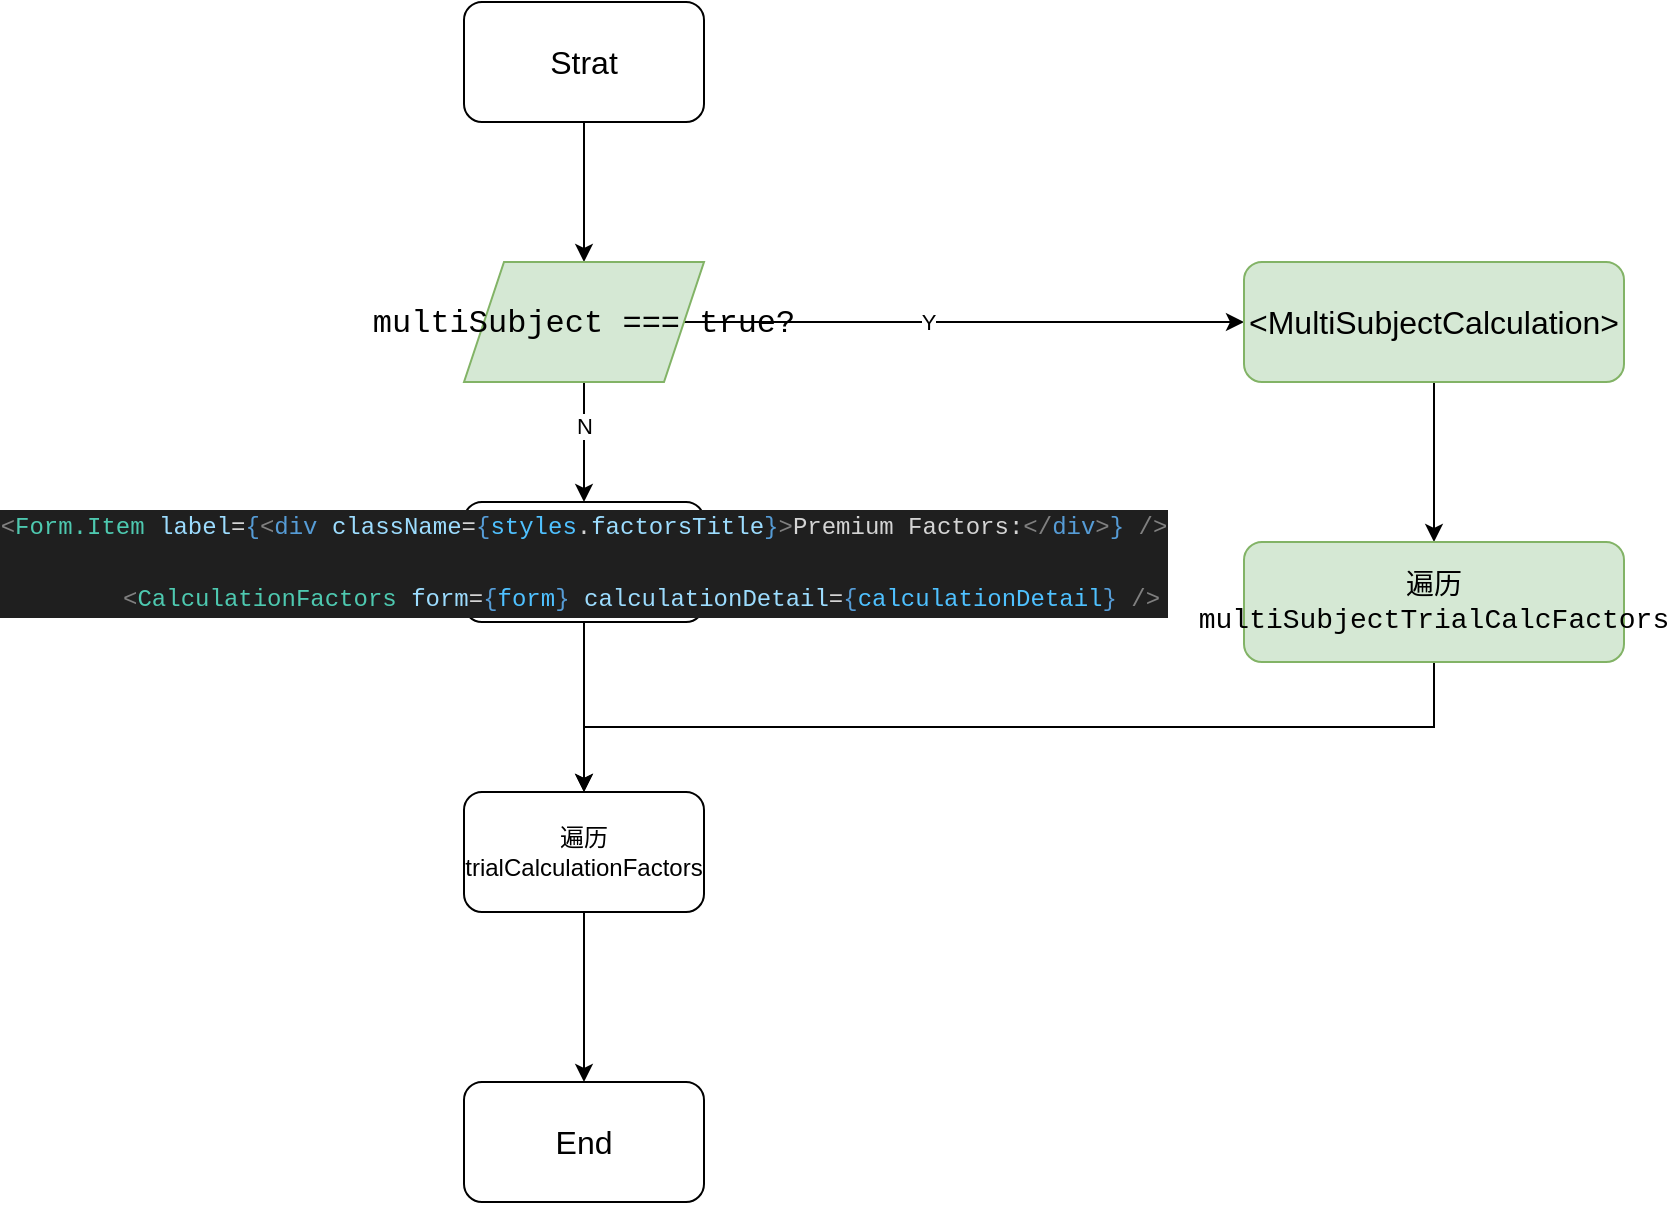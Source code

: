 <mxfile version="25.0.3">
  <diagram name="Page-1" id="FtTGXNtZOGxSPJ5oTYqy">
    <mxGraphModel dx="2069" dy="819" grid="1" gridSize="10" guides="1" tooltips="1" connect="1" arrows="1" fold="1" page="1" pageScale="1" pageWidth="827" pageHeight="1169" math="0" shadow="0">
      <root>
        <mxCell id="0" />
        <mxCell id="1" parent="0" />
        <mxCell id="JIvI2XGANF61RlIR17x4-4" style="edgeStyle=orthogonalEdgeStyle;rounded=0;orthogonalLoop=1;jettySize=auto;html=1;exitX=0.5;exitY=1;exitDx=0;exitDy=0;entryX=0.5;entryY=0;entryDx=0;entryDy=0;" edge="1" parent="1" source="JIvI2XGANF61RlIR17x4-1" target="JIvI2XGANF61RlIR17x4-3">
          <mxGeometry relative="1" as="geometry" />
        </mxCell>
        <mxCell id="JIvI2XGANF61RlIR17x4-1" value="Strat" style="rounded=1;whiteSpace=wrap;html=1;fontSize=16;" vertex="1" parent="1">
          <mxGeometry x="170" y="160" width="120" height="60" as="geometry" />
        </mxCell>
        <mxCell id="JIvI2XGANF61RlIR17x4-8" style="edgeStyle=orthogonalEdgeStyle;rounded=0;orthogonalLoop=1;jettySize=auto;html=1;exitX=0.5;exitY=1;exitDx=0;exitDy=0;entryX=0.5;entryY=0;entryDx=0;entryDy=0;" edge="1" parent="1" source="JIvI2XGANF61RlIR17x4-2" target="JIvI2XGANF61RlIR17x4-7">
          <mxGeometry relative="1" as="geometry" />
        </mxCell>
        <mxCell id="JIvI2XGANF61RlIR17x4-2" value="&lt;div style=&quot;color: rgb(204, 204, 204); background-color: rgb(31, 31, 31); font-family: Menlo, Monaco, &amp;quot;Courier New&amp;quot;, monospace; line-height: 18px; white-space: pre;&quot;&gt;&lt;div&gt;&lt;span style=&quot;color: #808080;&quot;&gt;&amp;lt;&lt;/span&gt;&lt;span style=&quot;color: #4ec9b0;&quot;&gt;Form.Item&lt;/span&gt; &lt;span style=&quot;color: #9cdcfe;&quot;&gt;label&lt;/span&gt;&lt;span style=&quot;color: #d4d4d4;&quot;&gt;=&lt;/span&gt;&lt;span style=&quot;color: #569cd6;&quot;&gt;{&lt;/span&gt;&lt;span style=&quot;color: #808080;&quot;&gt;&amp;lt;&lt;/span&gt;&lt;span style=&quot;color: #569cd6;&quot;&gt;div&lt;/span&gt;&lt;span style=&quot;color: #d4d4d4;&quot;&gt; &lt;/span&gt;&lt;span style=&quot;color: #9cdcfe;&quot;&gt;className&lt;/span&gt;&lt;span style=&quot;color: #d4d4d4;&quot;&gt;=&lt;/span&gt;&lt;span style=&quot;color: #569cd6;&quot;&gt;{&lt;/span&gt;&lt;span style=&quot;color: #4fc1ff;&quot;&gt;styles&lt;/span&gt;&lt;span style=&quot;color: #d4d4d4;&quot;&gt;.&lt;/span&gt;&lt;span style=&quot;color: #9cdcfe;&quot;&gt;factorsTitle&lt;/span&gt;&lt;span style=&quot;color: #569cd6;&quot;&gt;}&lt;/span&gt;&lt;span style=&quot;color: #808080;&quot;&gt;&amp;gt;&lt;/span&gt;&lt;span style=&quot;color: #d4d4d4;&quot;&gt;Premium Factors:&lt;/span&gt;&lt;span style=&quot;color: #808080;&quot;&gt;&amp;lt;/&lt;/span&gt;&lt;span style=&quot;color: #569cd6;&quot;&gt;div&lt;/span&gt;&lt;span style=&quot;color: #808080;&quot;&gt;&amp;gt;&lt;/span&gt;&lt;span style=&quot;color: #569cd6;&quot;&gt;}&lt;/span&gt; &lt;span style=&quot;color: #808080;&quot;&gt;/&amp;gt;&lt;/span&gt;&lt;/div&gt;&lt;br&gt;&lt;div&gt;        &lt;span style=&quot;color: #808080;&quot;&gt;&amp;lt;&lt;/span&gt;&lt;span style=&quot;color: #4ec9b0;&quot;&gt;CalculationFactors&lt;/span&gt; &lt;span style=&quot;color: #9cdcfe;&quot;&gt;form&lt;/span&gt;&lt;span style=&quot;color: #d4d4d4;&quot;&gt;=&lt;/span&gt;&lt;span style=&quot;color: #569cd6;&quot;&gt;{&lt;/span&gt;&lt;span style=&quot;color: #4fc1ff;&quot;&gt;form&lt;/span&gt;&lt;span style=&quot;color: #569cd6;&quot;&gt;}&lt;/span&gt; &lt;span style=&quot;color: #9cdcfe;&quot;&gt;calculationDetail&lt;/span&gt;&lt;span style=&quot;color: #d4d4d4;&quot;&gt;=&lt;/span&gt;&lt;span style=&quot;color: #569cd6;&quot;&gt;{&lt;/span&gt;&lt;span style=&quot;color: #4fc1ff;&quot;&gt;calculationDetail&lt;/span&gt;&lt;span style=&quot;color: #569cd6;&quot;&gt;}&lt;/span&gt; &lt;span style=&quot;color: #808080;&quot;&gt;/&amp;gt;&lt;/span&gt;&lt;/div&gt;&lt;/div&gt;" style="rounded=1;whiteSpace=wrap;html=1;" vertex="1" parent="1">
          <mxGeometry x="170" y="410" width="120" height="60" as="geometry" />
        </mxCell>
        <mxCell id="JIvI2XGANF61RlIR17x4-5" style="edgeStyle=orthogonalEdgeStyle;rounded=0;orthogonalLoop=1;jettySize=auto;html=1;exitX=0.5;exitY=1;exitDx=0;exitDy=0;entryX=0.5;entryY=0;entryDx=0;entryDy=0;" edge="1" parent="1" source="JIvI2XGANF61RlIR17x4-3" target="JIvI2XGANF61RlIR17x4-2">
          <mxGeometry relative="1" as="geometry" />
        </mxCell>
        <mxCell id="JIvI2XGANF61RlIR17x4-6" value="N" style="edgeLabel;html=1;align=center;verticalAlign=middle;resizable=0;points=[];" vertex="1" connectable="0" parent="JIvI2XGANF61RlIR17x4-5">
          <mxGeometry x="-0.267" relative="1" as="geometry">
            <mxPoint as="offset" />
          </mxGeometry>
        </mxCell>
        <mxCell id="JIvI2XGANF61RlIR17x4-10" style="edgeStyle=orthogonalEdgeStyle;rounded=0;orthogonalLoop=1;jettySize=auto;html=1;exitX=1;exitY=0.5;exitDx=0;exitDy=0;entryX=0;entryY=0.5;entryDx=0;entryDy=0;" edge="1" parent="1" source="JIvI2XGANF61RlIR17x4-3" target="JIvI2XGANF61RlIR17x4-9">
          <mxGeometry relative="1" as="geometry" />
        </mxCell>
        <mxCell id="JIvI2XGANF61RlIR17x4-11" value="Y" style="edgeLabel;html=1;align=center;verticalAlign=middle;resizable=0;points=[];" vertex="1" connectable="0" parent="JIvI2XGANF61RlIR17x4-10">
          <mxGeometry x="-0.133" relative="1" as="geometry">
            <mxPoint as="offset" />
          </mxGeometry>
        </mxCell>
        <mxCell id="JIvI2XGANF61RlIR17x4-3" value="&lt;span style=&quot;font-family: Consolas, &amp;quot;Bitstream Vera Sans Mono&amp;quot;, &amp;quot;Courier New&amp;quot;, Courier, monospace; text-align: left; white-space: pre;&quot;&gt;multiSubject === true?&lt;/span&gt;" style="shape=parallelogram;perimeter=parallelogramPerimeter;whiteSpace=wrap;html=1;fixedSize=1;fontSize=16;fillColor=#d5e8d4;strokeColor=#82b366;" vertex="1" parent="1">
          <mxGeometry x="170" y="290" width="120" height="60" as="geometry" />
        </mxCell>
        <mxCell id="JIvI2XGANF61RlIR17x4-16" style="edgeStyle=orthogonalEdgeStyle;rounded=0;orthogonalLoop=1;jettySize=auto;html=1;exitX=0.5;exitY=1;exitDx=0;exitDy=0;entryX=0.5;entryY=0;entryDx=0;entryDy=0;" edge="1" parent="1" source="JIvI2XGANF61RlIR17x4-7" target="JIvI2XGANF61RlIR17x4-15">
          <mxGeometry relative="1" as="geometry" />
        </mxCell>
        <mxCell id="JIvI2XGANF61RlIR17x4-7" value="遍历trialCalculationFactors" style="rounded=1;whiteSpace=wrap;html=1;" vertex="1" parent="1">
          <mxGeometry x="170" y="555" width="120" height="60" as="geometry" />
        </mxCell>
        <mxCell id="JIvI2XGANF61RlIR17x4-13" style="edgeStyle=orthogonalEdgeStyle;rounded=0;orthogonalLoop=1;jettySize=auto;html=1;exitX=0.5;exitY=1;exitDx=0;exitDy=0;entryX=0.5;entryY=0;entryDx=0;entryDy=0;" edge="1" parent="1" source="JIvI2XGANF61RlIR17x4-9" target="JIvI2XGANF61RlIR17x4-12">
          <mxGeometry relative="1" as="geometry" />
        </mxCell>
        <mxCell id="JIvI2XGANF61RlIR17x4-9" value="&amp;lt;MultiSubjectCalculation&amp;gt;" style="rounded=1;whiteSpace=wrap;html=1;fontSize=16;fillColor=#d5e8d4;strokeColor=#82b366;" vertex="1" parent="1">
          <mxGeometry x="560" y="290" width="190" height="60" as="geometry" />
        </mxCell>
        <mxCell id="JIvI2XGANF61RlIR17x4-14" style="edgeStyle=orthogonalEdgeStyle;rounded=0;orthogonalLoop=1;jettySize=auto;html=1;exitX=0.5;exitY=1;exitDx=0;exitDy=0;entryX=0.5;entryY=0;entryDx=0;entryDy=0;" edge="1" parent="1" source="JIvI2XGANF61RlIR17x4-12" target="JIvI2XGANF61RlIR17x4-7">
          <mxGeometry relative="1" as="geometry" />
        </mxCell>
        <mxCell id="JIvI2XGANF61RlIR17x4-12" value="&lt;div&gt;&lt;span style=&quot;font-family: Consolas, &amp;quot;Bitstream Vera Sans Mono&amp;quot;, &amp;quot;Courier New&amp;quot;, Courier, monospace; font-size: 14px; text-align: left; white-space: pre;&quot;&gt;遍历&lt;/span&gt;&lt;/div&gt;&lt;span style=&quot;font-family: Consolas, &amp;quot;Bitstream Vera Sans Mono&amp;quot;, &amp;quot;Courier New&amp;quot;, Courier, monospace; font-size: 14px; text-align: left; white-space: pre;&quot;&gt;multiSubjectTrialCalcFactors&lt;/span&gt;" style="rounded=1;whiteSpace=wrap;html=1;fillColor=#d5e8d4;strokeColor=#82b366;" vertex="1" parent="1">
          <mxGeometry x="560" y="430" width="190" height="60" as="geometry" />
        </mxCell>
        <mxCell id="JIvI2XGANF61RlIR17x4-15" value="End" style="rounded=1;whiteSpace=wrap;html=1;fontSize=16;" vertex="1" parent="1">
          <mxGeometry x="170" y="700" width="120" height="60" as="geometry" />
        </mxCell>
      </root>
    </mxGraphModel>
  </diagram>
</mxfile>
